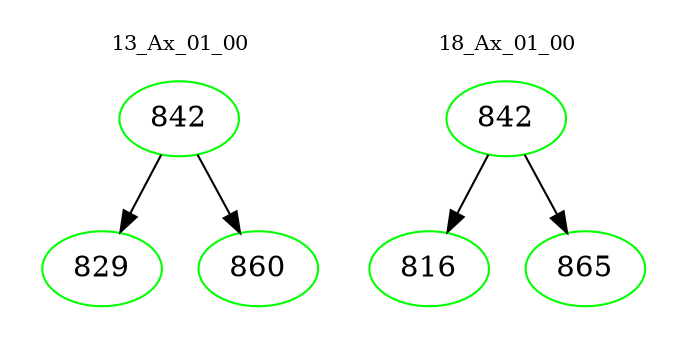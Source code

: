 digraph{
subgraph cluster_0 {
color = white
label = "13_Ax_01_00";
fontsize=10;
T0_842 [label="842", color="green"]
T0_842 -> T0_829 [color="black"]
T0_829 [label="829", color="green"]
T0_842 -> T0_860 [color="black"]
T0_860 [label="860", color="green"]
}
subgraph cluster_1 {
color = white
label = "18_Ax_01_00";
fontsize=10;
T1_842 [label="842", color="green"]
T1_842 -> T1_816 [color="black"]
T1_816 [label="816", color="green"]
T1_842 -> T1_865 [color="black"]
T1_865 [label="865", color="green"]
}
}
